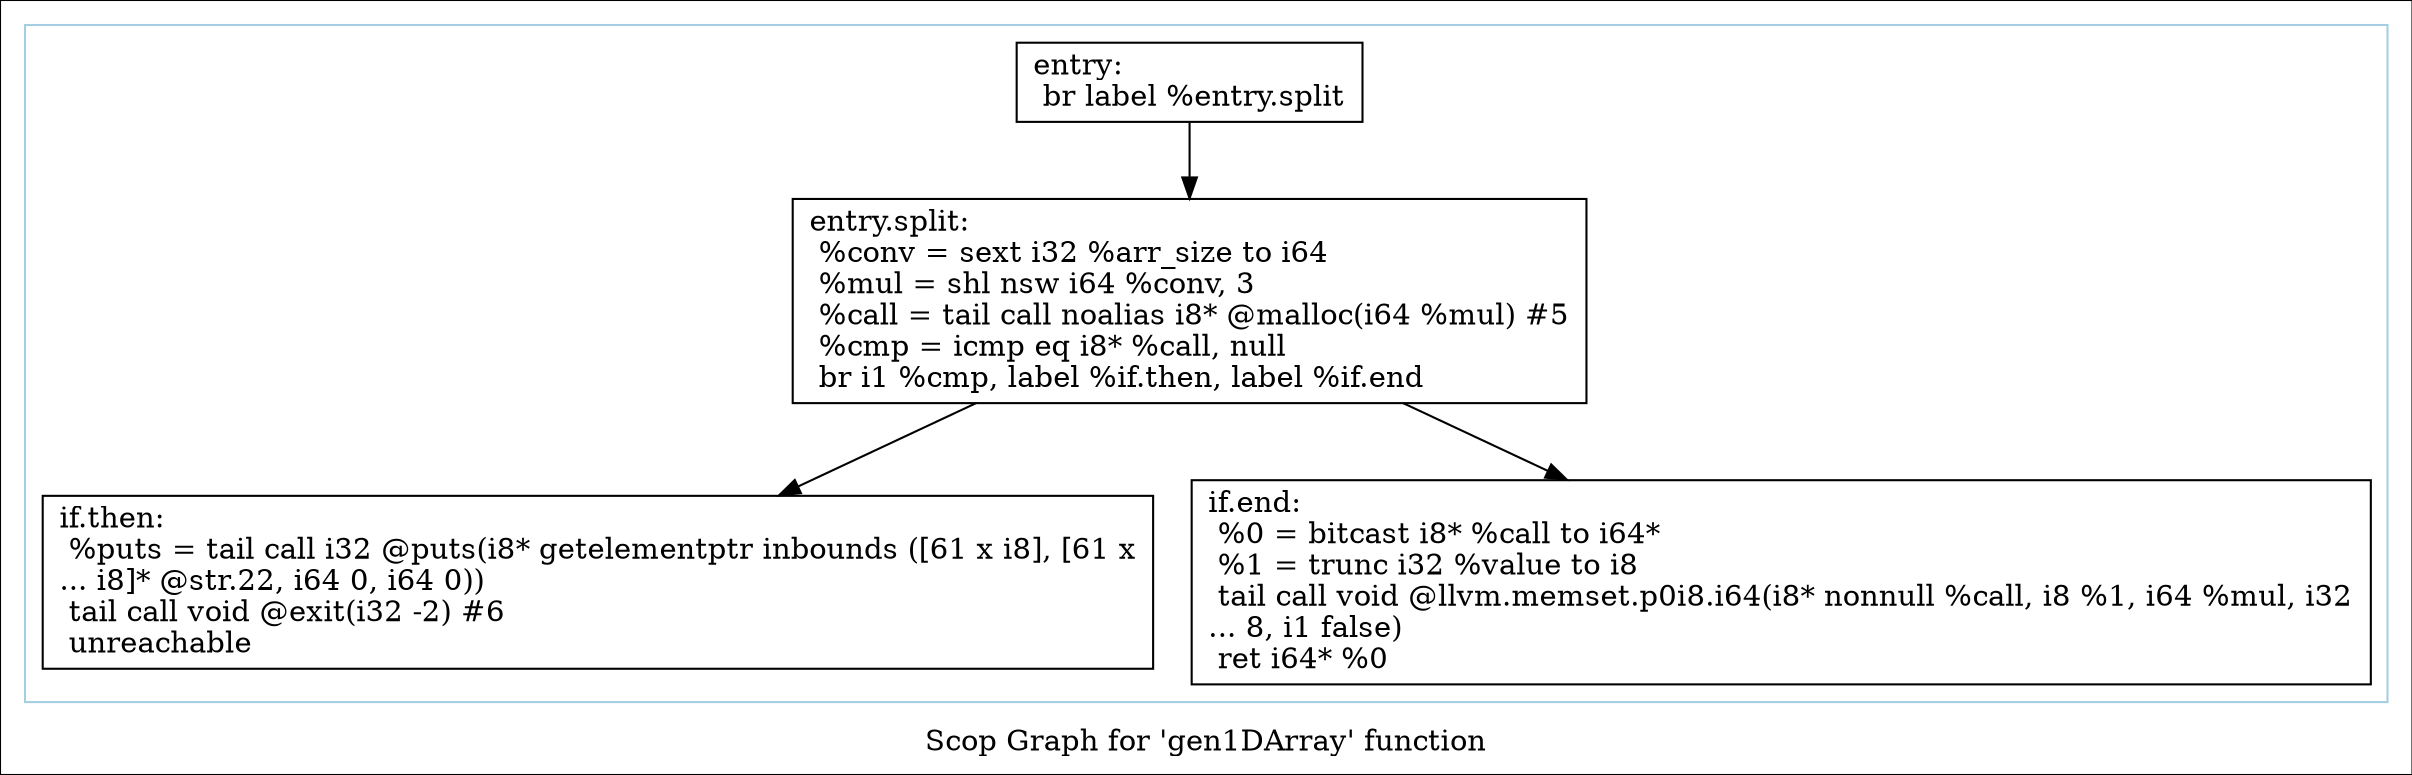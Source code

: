 digraph "Scop Graph for 'gen1DArray' function" {
	label="Scop Graph for 'gen1DArray' function";

	Node0x8f885e0 [shape=record,label="{entry:\l  br label %entry.split\l}"];
	Node0x8f885e0 -> Node0x8f95900;
	Node0x8f95900 [shape=record,label="{entry.split:                                      \l  %conv = sext i32 %arr_size to i64\l  %mul = shl nsw i64 %conv, 3\l  %call = tail call noalias i8* @malloc(i64 %mul) #5\l  %cmp = icmp eq i8* %call, null\l  br i1 %cmp, label %if.then, label %if.end\l}"];
	Node0x8f95900 -> Node0x8ff3800;
	Node0x8f95900 -> Node0x8f64a90;
	Node0x8ff3800 [shape=record,label="{if.then:                                          \l  %puts = tail call i32 @puts(i8* getelementptr inbounds ([61 x i8], [61 x\l... i8]* @str.22, i64 0, i64 0))\l  tail call void @exit(i32 -2) #6\l  unreachable\l}"];
	Node0x8f64a90 [shape=record,label="{if.end:                                           \l  %0 = bitcast i8* %call to i64*\l  %1 = trunc i32 %value to i8\l  tail call void @llvm.memset.p0i8.i64(i8* nonnull %call, i8 %1, i64 %mul, i32\l... 8, i1 false)\l  ret i64* %0\l}"];
	colorscheme = "paired12"
        subgraph cluster_0x8f82dd0 {
          label = "";
          style = solid;
          color = 1
          Node0x8f885e0;
          Node0x8f95900;
          Node0x8ff3800;
          Node0x8f64a90;
        }
}
